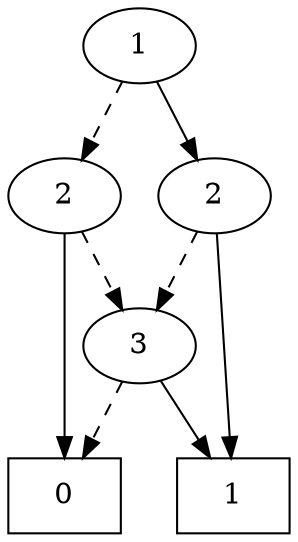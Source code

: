 digraph {
 b2 [label="0",shape=box];
 b1 [label="1",shape=box];
 v0 [label="3"];
 v0 -> b2[style=dashed];
 v0 -> b1;
 v1 [label="2"];
 v1 -> v0[style=dashed];
 v1 -> b2;
 v2 [label="2"];
 v2 -> v0[style=dashed];
 v2 -> b1;
 v3 [label="1"];
 v3 -> v1[style=dashed];
 v3 -> v2;
 }